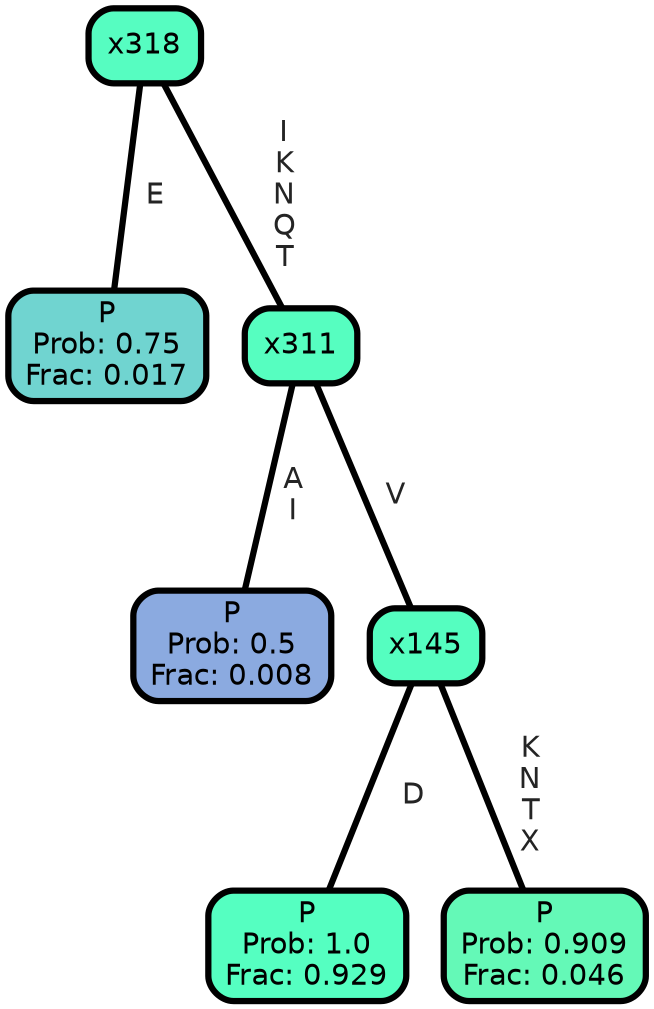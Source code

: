 graph Tree {
node [shape=box, style="filled, rounded",color="black",penwidth="3",fontcolor="black",                 fontname=helvetica] ;
graph [ranksep="0 equally", splines=straight,                 bgcolor=transparent, dpi=200] ;
edge [fontname=helvetica, fontweight=bold,fontcolor=grey14,color=black] ;
0 [label="P
Prob: 0.75
Frac: 0.017", fillcolor="#70d4d0"] ;
1 [label="x318", fillcolor="#56fdc1"] ;
2 [label="P
Prob: 0.5
Frac: 0.008", fillcolor="#8baae0"] ;
3 [label="x311", fillcolor="#56fec0"] ;
4 [label="P
Prob: 1.0
Frac: 0.929", fillcolor="#55ffc1"] ;
5 [label="x145", fillcolor="#55fec0"] ;
6 [label="P
Prob: 0.909
Frac: 0.046", fillcolor="#64f9b7"] ;
1 -- 0 [label=" E",penwidth=3] ;
1 -- 3 [label=" I\n K\n N\n Q\n T",penwidth=3] ;
3 -- 2 [label=" A\n I",penwidth=3] ;
3 -- 5 [label=" V",penwidth=3] ;
5 -- 4 [label=" D",penwidth=3] ;
5 -- 6 [label=" K\n N\n T\n X",penwidth=3] ;
{rank = same;}}